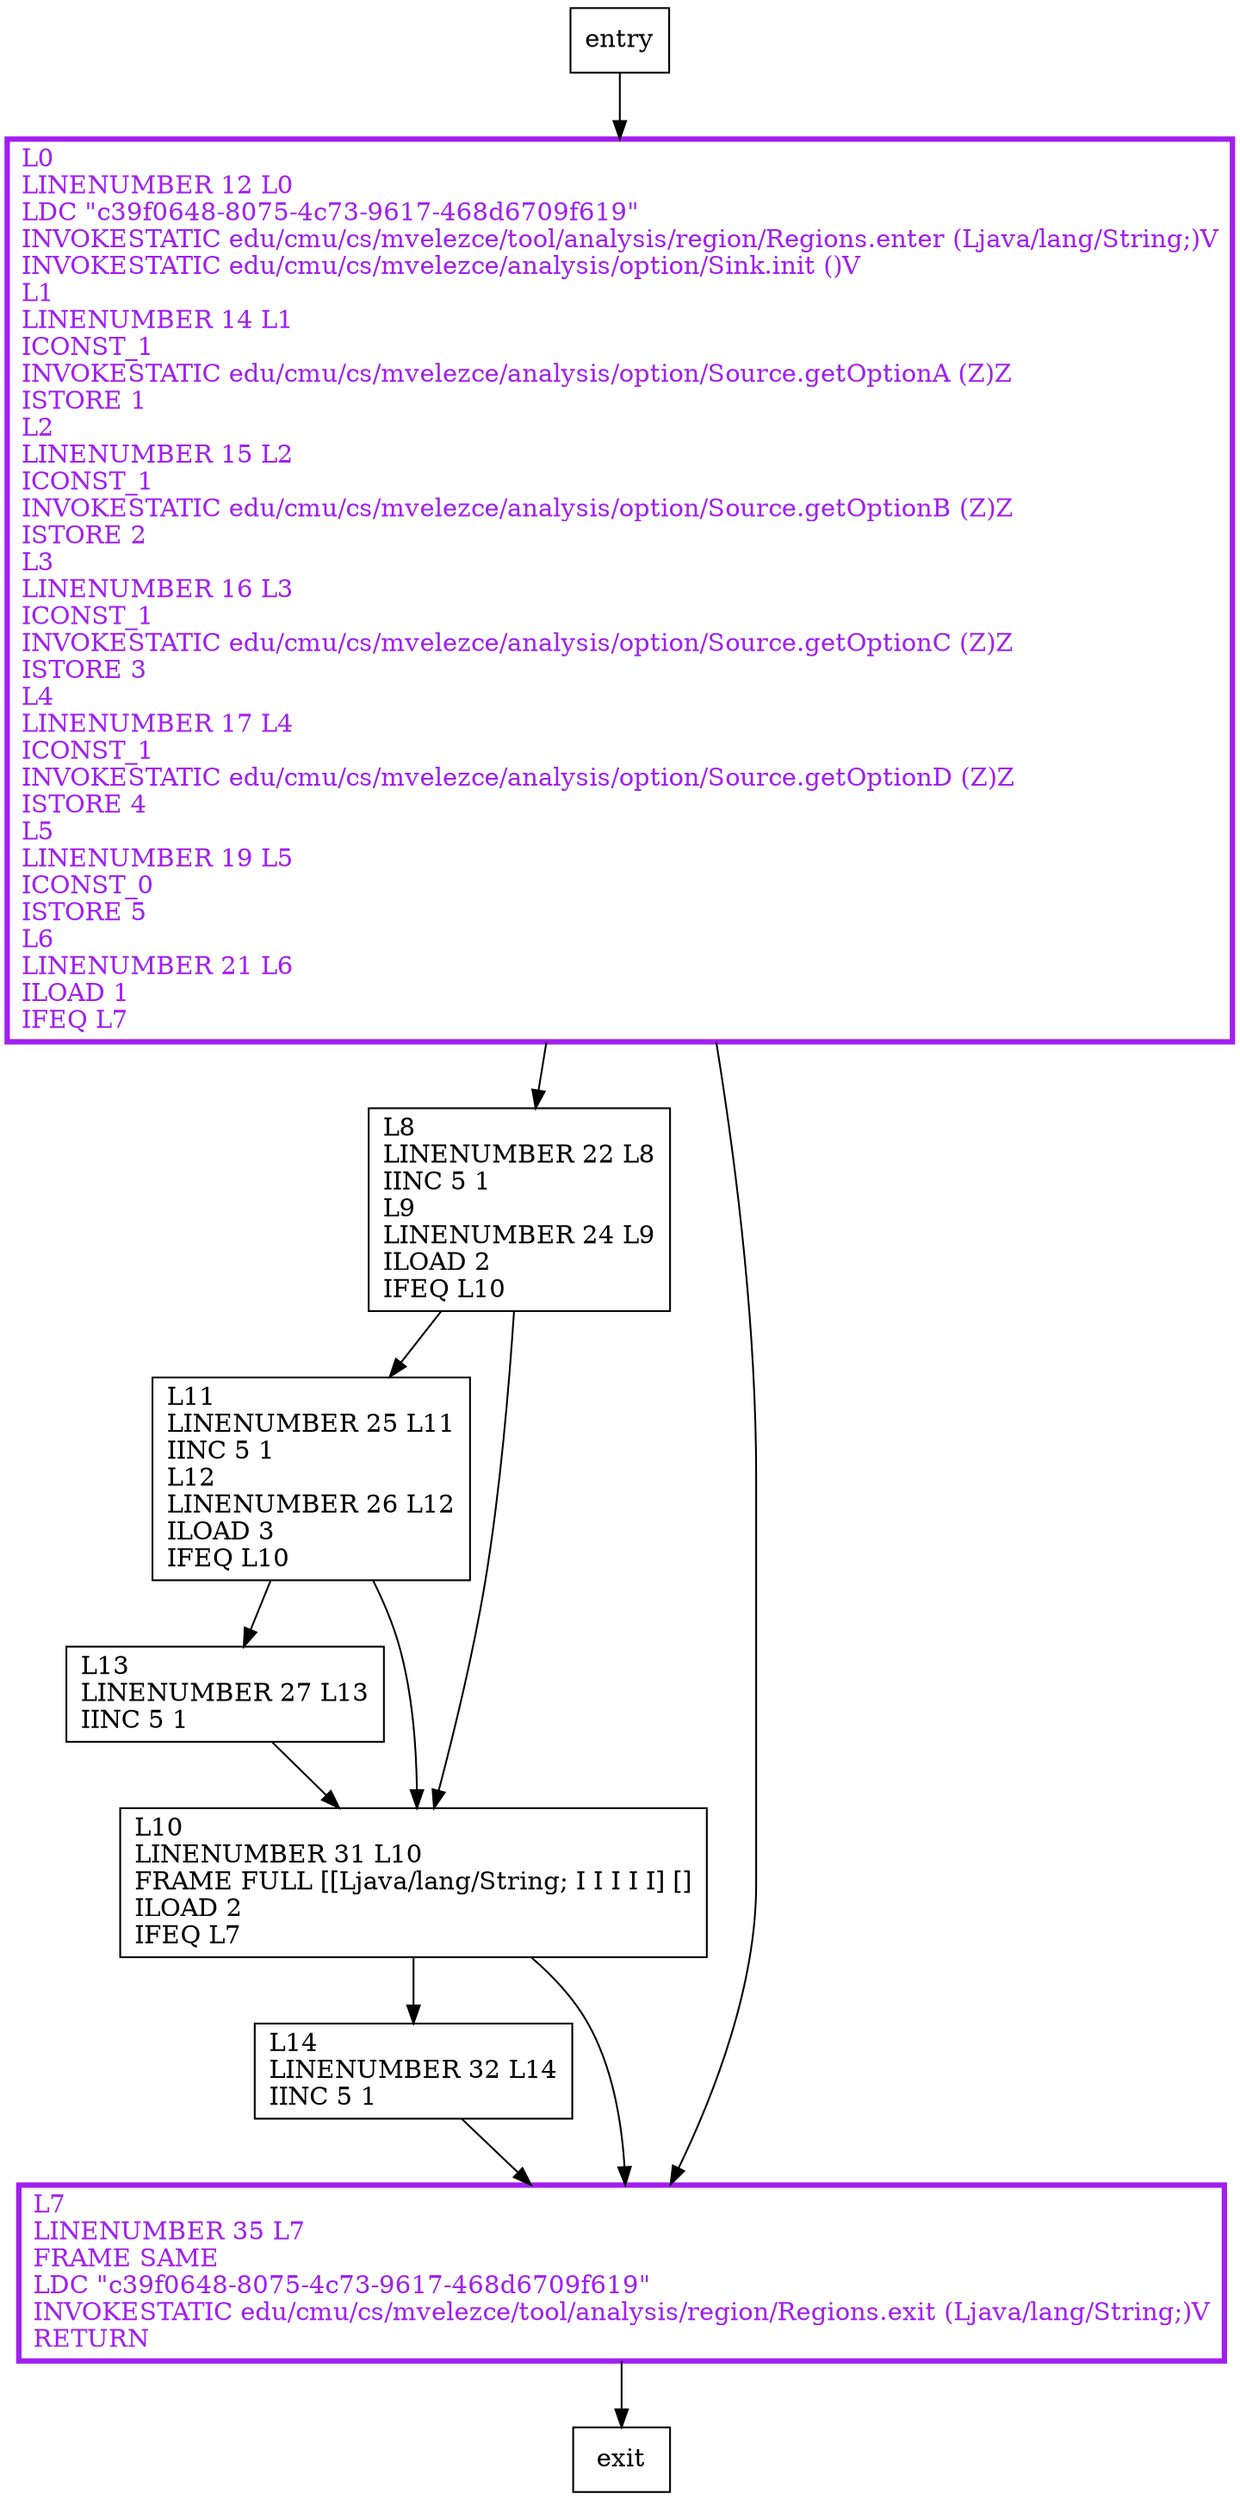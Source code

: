 digraph main {
node [shape=record];
516952715 [label="L11\lLINENUMBER 25 L11\lIINC 5 1\lL12\lLINENUMBER 26 L12\lILOAD 3\lIFEQ L10\l"];
1394205948 [label="L13\lLINENUMBER 27 L13\lIINC 5 1\l"];
994588190 [label="L14\lLINENUMBER 32 L14\lIINC 5 1\l"];
1061633455 [label="L0\lLINENUMBER 12 L0\lLDC \"c39f0648-8075-4c73-9617-468d6709f619\"\lINVOKESTATIC edu/cmu/cs/mvelezce/tool/analysis/region/Regions.enter (Ljava/lang/String;)V\lINVOKESTATIC edu/cmu/cs/mvelezce/analysis/option/Sink.init ()V\lL1\lLINENUMBER 14 L1\lICONST_1\lINVOKESTATIC edu/cmu/cs/mvelezce/analysis/option/Source.getOptionA (Z)Z\lISTORE 1\lL2\lLINENUMBER 15 L2\lICONST_1\lINVOKESTATIC edu/cmu/cs/mvelezce/analysis/option/Source.getOptionB (Z)Z\lISTORE 2\lL3\lLINENUMBER 16 L3\lICONST_1\lINVOKESTATIC edu/cmu/cs/mvelezce/analysis/option/Source.getOptionC (Z)Z\lISTORE 3\lL4\lLINENUMBER 17 L4\lICONST_1\lINVOKESTATIC edu/cmu/cs/mvelezce/analysis/option/Source.getOptionD (Z)Z\lISTORE 4\lL5\lLINENUMBER 19 L5\lICONST_0\lISTORE 5\lL6\lLINENUMBER 21 L6\lILOAD 1\lIFEQ L7\l"];
1538679264 [label="L8\lLINENUMBER 22 L8\lIINC 5 1\lL9\lLINENUMBER 24 L9\lILOAD 2\lIFEQ L10\l"];
419233406 [label="L10\lLINENUMBER 31 L10\lFRAME FULL [[Ljava/lang/String; I I I I I] []\lILOAD 2\lIFEQ L7\l"];
957251916 [label="L7\lLINENUMBER 35 L7\lFRAME SAME\lLDC \"c39f0648-8075-4c73-9617-468d6709f619\"\lINVOKESTATIC edu/cmu/cs/mvelezce/tool/analysis/region/Regions.exit (Ljava/lang/String;)V\lRETURN\l"];
entry;
exit;
entry -> 1061633455;
516952715 -> 1394205948;
516952715 -> 419233406;
1394205948 -> 419233406;
994588190 -> 957251916;
1061633455 -> 1538679264;
1061633455 -> 957251916;
1538679264 -> 516952715;
1538679264 -> 419233406;
419233406 -> 994588190;
419233406 -> 957251916;
957251916 -> exit;
1061633455[fontcolor="purple", penwidth=3, color="purple"];
957251916[fontcolor="purple", penwidth=3, color="purple"];
}
